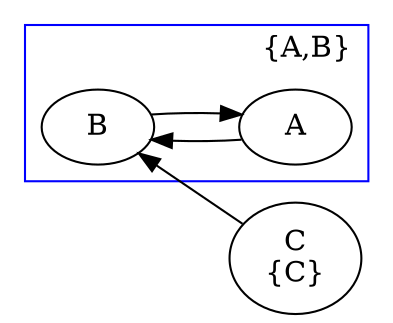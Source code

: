 digraph G {
       dir=forward;
       // edge [color=white];
       rankdir = RL;

subgraph cluster {
       A -> B;
       B -> A;
       color=blue;
         label="{A,B}";
              labeljust=l
}
       C -> B;
       C [label="C\n{C}"];


}